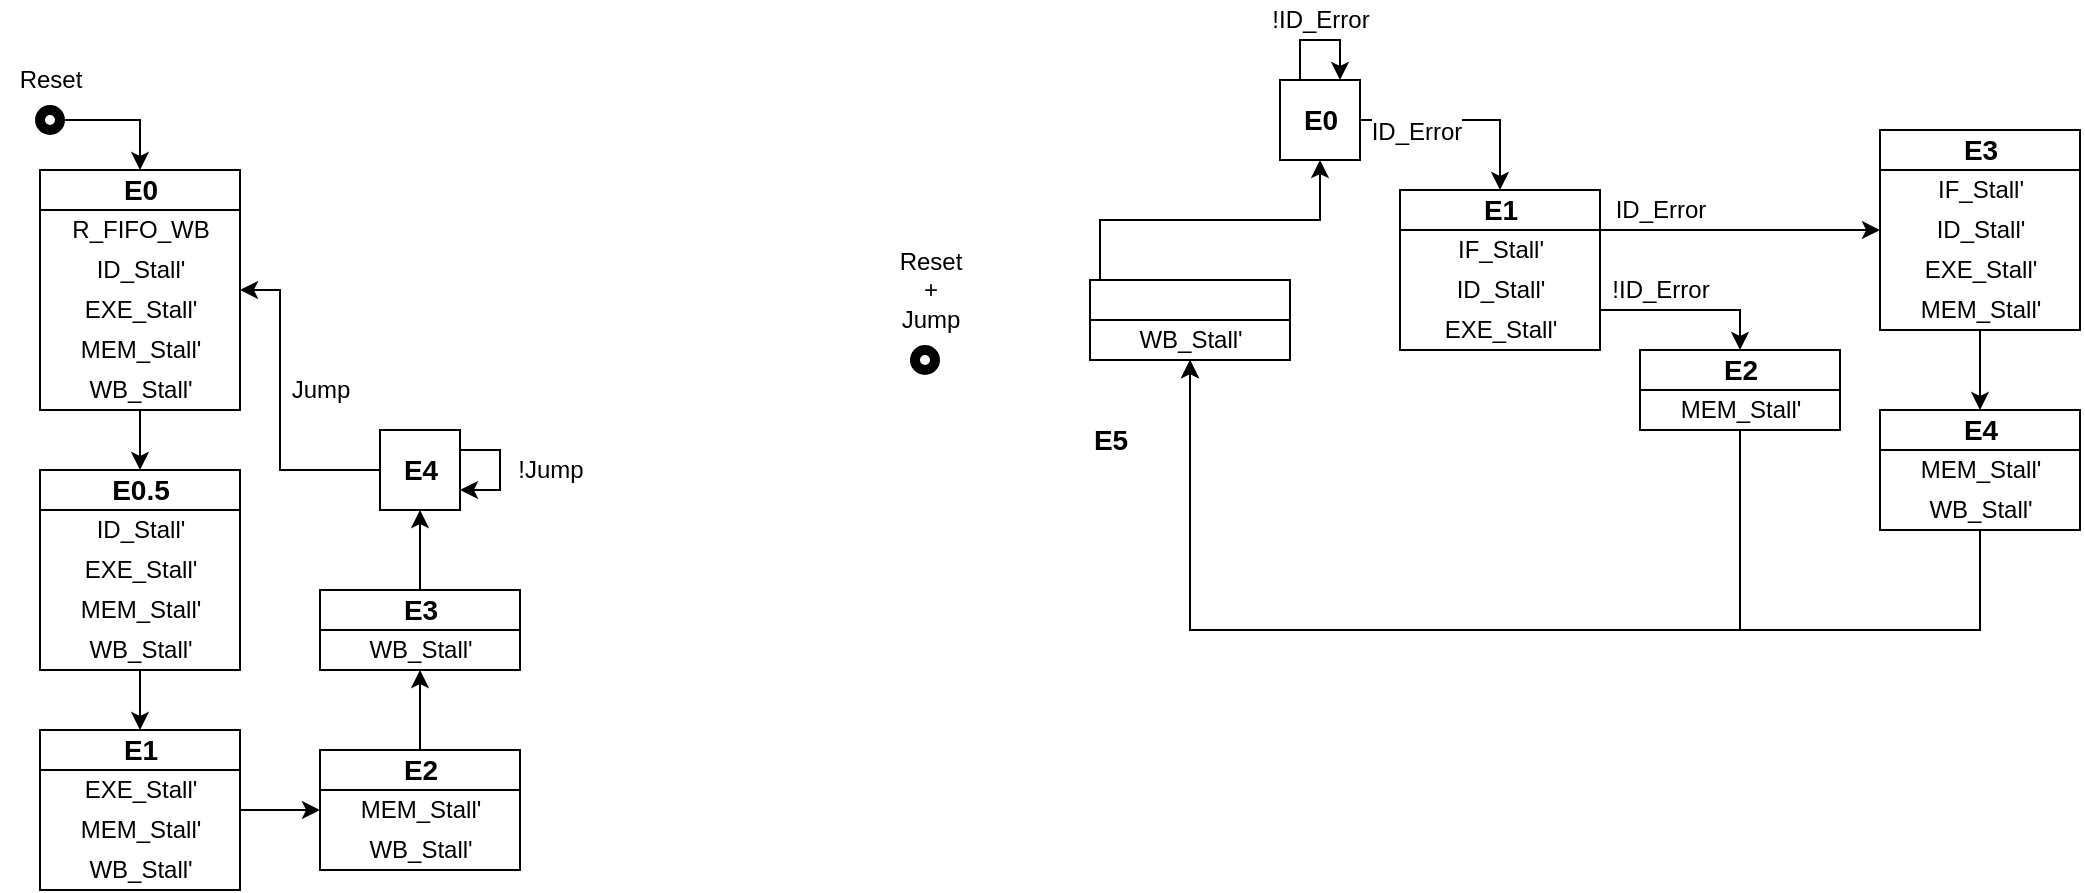 <mxfile version="12.3.2" type="device" pages="1"><diagram id="wVIn93GbR48whimxYSgq" name="Page-1"><mxGraphModel dx="988" dy="604" grid="1" gridSize="10" guides="1" tooltips="1" connect="1" arrows="1" fold="1" page="1" pageScale="1" pageWidth="4681" pageHeight="3300" math="0" shadow="0"><root><mxCell id="0"/><mxCell id="1" parent="0"/><mxCell id="Fwq8ffI-kvFn6STGJjtt-36" value="" style="group;flipH=0;" parent="1" vertex="1" connectable="0"><mxGeometry x="420" y="335" width="100" height="120" as="geometry"/></mxCell><mxCell id="Fwq8ffI-kvFn6STGJjtt-1" value="" style="rounded=0;whiteSpace=wrap;html=1;" parent="Fwq8ffI-kvFn6STGJjtt-36" vertex="1"><mxGeometry width="100" height="120" as="geometry"/></mxCell><mxCell id="Fwq8ffI-kvFn6STGJjtt-2" value="E0" style="text;html=1;align=center;verticalAlign=middle;resizable=0;points=[];;autosize=1;fontStyle=1;fontSize=14;" parent="Fwq8ffI-kvFn6STGJjtt-36" vertex="1"><mxGeometry x="35" width="30" height="20" as="geometry"/></mxCell><mxCell id="Fwq8ffI-kvFn6STGJjtt-3" value="R_FIFO_WB" style="text;html=1;align=center;verticalAlign=middle;resizable=0;points=[];;autosize=1;" parent="Fwq8ffI-kvFn6STGJjtt-36" vertex="1"><mxGeometry x="10" y="20" width="80" height="20" as="geometry"/></mxCell><mxCell id="Fwq8ffI-kvFn6STGJjtt-5" value="ID_Stall'" style="text;html=1;align=center;verticalAlign=middle;resizable=0;points=[];;autosize=1;fontSize=12;" parent="Fwq8ffI-kvFn6STGJjtt-36" vertex="1"><mxGeometry x="20" y="40" width="60" height="20" as="geometry"/></mxCell><mxCell id="Fwq8ffI-kvFn6STGJjtt-6" value="EXE_Stall'" style="text;html=1;align=center;verticalAlign=middle;resizable=0;points=[];;autosize=1;fontSize=12;" parent="Fwq8ffI-kvFn6STGJjtt-36" vertex="1"><mxGeometry x="15" y="60" width="70" height="20" as="geometry"/></mxCell><mxCell id="Fwq8ffI-kvFn6STGJjtt-7" value="MEM_Stall'" style="text;html=1;align=center;verticalAlign=middle;resizable=0;points=[];;autosize=1;fontSize=12;" parent="Fwq8ffI-kvFn6STGJjtt-36" vertex="1"><mxGeometry x="10" y="80" width="80" height="20" as="geometry"/></mxCell><mxCell id="Fwq8ffI-kvFn6STGJjtt-8" value="WB_Stall'" style="text;html=1;align=center;verticalAlign=middle;resizable=0;points=[];;autosize=1;fontSize=12;" parent="Fwq8ffI-kvFn6STGJjtt-36" vertex="1"><mxGeometry x="15" y="100" width="70" height="20" as="geometry"/></mxCell><mxCell id="Fwq8ffI-kvFn6STGJjtt-11" value="" style="endArrow=none;html=1;fontSize=12;" parent="Fwq8ffI-kvFn6STGJjtt-36" edge="1"><mxGeometry width="50" height="50" relative="1" as="geometry"><mxPoint y="20" as="sourcePoint"/><mxPoint x="100" y="20" as="targetPoint"/></mxGeometry></mxCell><mxCell id="Fwq8ffI-kvFn6STGJjtt-37" value="" style="group;flipH=0;" parent="1" vertex="1" connectable="0"><mxGeometry x="420" y="615" width="100" height="80" as="geometry"/></mxCell><mxCell id="Fwq8ffI-kvFn6STGJjtt-12" value="" style="rounded=0;whiteSpace=wrap;html=1;" parent="Fwq8ffI-kvFn6STGJjtt-37" vertex="1"><mxGeometry width="100" height="80" as="geometry"/></mxCell><mxCell id="Fwq8ffI-kvFn6STGJjtt-13" value="E1" style="text;html=1;align=center;verticalAlign=middle;resizable=0;points=[];;autosize=1;fontStyle=1;fontSize=14;" parent="Fwq8ffI-kvFn6STGJjtt-37" vertex="1"><mxGeometry x="35" width="30" height="20" as="geometry"/></mxCell><mxCell id="Fwq8ffI-kvFn6STGJjtt-17" value="EXE_Stall'" style="text;html=1;align=center;verticalAlign=middle;resizable=0;points=[];;autosize=1;fontSize=12;" parent="Fwq8ffI-kvFn6STGJjtt-37" vertex="1"><mxGeometry x="15" y="20" width="70" height="20" as="geometry"/></mxCell><mxCell id="Fwq8ffI-kvFn6STGJjtt-18" value="MEM_Stall'" style="text;html=1;align=center;verticalAlign=middle;resizable=0;points=[];;autosize=1;fontSize=12;" parent="Fwq8ffI-kvFn6STGJjtt-37" vertex="1"><mxGeometry x="10" y="40" width="80" height="20" as="geometry"/></mxCell><mxCell id="Fwq8ffI-kvFn6STGJjtt-19" value="WB_Stall'" style="text;html=1;align=center;verticalAlign=middle;resizable=0;points=[];;autosize=1;fontSize=12;" parent="Fwq8ffI-kvFn6STGJjtt-37" vertex="1"><mxGeometry x="15" y="60" width="70" height="20" as="geometry"/></mxCell><mxCell id="Fwq8ffI-kvFn6STGJjtt-20" value="" style="endArrow=none;html=1;fontSize=12;" parent="Fwq8ffI-kvFn6STGJjtt-37" edge="1"><mxGeometry width="50" height="50" relative="1" as="geometry"><mxPoint y="20" as="sourcePoint"/><mxPoint x="100" y="20" as="targetPoint"/></mxGeometry></mxCell><mxCell id="Fwq8ffI-kvFn6STGJjtt-38" value="" style="group;flipH=0;" parent="1" vertex="1" connectable="0"><mxGeometry x="560" y="625" width="100" height="60" as="geometry"/></mxCell><mxCell id="Fwq8ffI-kvFn6STGJjtt-22" value="" style="rounded=0;whiteSpace=wrap;html=1;" parent="Fwq8ffI-kvFn6STGJjtt-38" vertex="1"><mxGeometry width="100" height="60" as="geometry"/></mxCell><mxCell id="Fwq8ffI-kvFn6STGJjtt-23" value="E2" style="text;html=1;align=center;verticalAlign=middle;resizable=0;points=[];;autosize=1;fontStyle=1;fontSize=14;" parent="Fwq8ffI-kvFn6STGJjtt-38" vertex="1"><mxGeometry x="35" width="30" height="20" as="geometry"/></mxCell><mxCell id="Fwq8ffI-kvFn6STGJjtt-26" value="MEM_Stall'" style="text;html=1;align=center;verticalAlign=middle;resizable=0;points=[];;autosize=1;fontSize=12;" parent="Fwq8ffI-kvFn6STGJjtt-38" vertex="1"><mxGeometry x="10" y="20" width="80" height="20" as="geometry"/></mxCell><mxCell id="Fwq8ffI-kvFn6STGJjtt-27" value="WB_Stall'" style="text;html=1;align=center;verticalAlign=middle;resizable=0;points=[];;autosize=1;fontSize=12;" parent="Fwq8ffI-kvFn6STGJjtt-38" vertex="1"><mxGeometry x="15" y="40" width="70" height="20" as="geometry"/></mxCell><mxCell id="Fwq8ffI-kvFn6STGJjtt-28" value="" style="endArrow=none;html=1;fontSize=12;" parent="Fwq8ffI-kvFn6STGJjtt-38" edge="1"><mxGeometry width="50" height="50" relative="1" as="geometry"><mxPoint y="20" as="sourcePoint"/><mxPoint x="100" y="20" as="targetPoint"/></mxGeometry></mxCell><mxCell id="Fwq8ffI-kvFn6STGJjtt-39" value="" style="group;flipH=0;" parent="1" vertex="1" connectable="0"><mxGeometry x="560" y="545" width="100" height="40" as="geometry"/></mxCell><mxCell id="Fwq8ffI-kvFn6STGJjtt-29" value="" style="rounded=0;whiteSpace=wrap;html=1;" parent="Fwq8ffI-kvFn6STGJjtt-39" vertex="1"><mxGeometry width="100" height="40" as="geometry"/></mxCell><mxCell id="Fwq8ffI-kvFn6STGJjtt-30" value="E3" style="text;html=1;align=center;verticalAlign=middle;resizable=0;points=[];;autosize=1;fontStyle=1;fontSize=14;" parent="Fwq8ffI-kvFn6STGJjtt-39" vertex="1"><mxGeometry x="35" width="30" height="20" as="geometry"/></mxCell><mxCell id="Fwq8ffI-kvFn6STGJjtt-34" value="WB_Stall'" style="text;html=1;align=center;verticalAlign=middle;resizable=0;points=[];;autosize=1;fontSize=12;" parent="Fwq8ffI-kvFn6STGJjtt-39" vertex="1"><mxGeometry x="15" y="20" width="70" height="20" as="geometry"/></mxCell><mxCell id="Fwq8ffI-kvFn6STGJjtt-35" value="" style="endArrow=none;html=1;fontSize=12;" parent="Fwq8ffI-kvFn6STGJjtt-39" edge="1"><mxGeometry width="50" height="50" relative="1" as="geometry"><mxPoint y="20" as="sourcePoint"/><mxPoint x="100" y="20" as="targetPoint"/></mxGeometry></mxCell><mxCell id="Fwq8ffI-kvFn6STGJjtt-44" value="" style="rounded=0;whiteSpace=wrap;html=1;" parent="1" vertex="1"><mxGeometry x="590" y="465" width="40" height="40" as="geometry"/></mxCell><mxCell id="Fwq8ffI-kvFn6STGJjtt-95" value="" style="edgeStyle=orthogonalEdgeStyle;rounded=0;orthogonalLoop=1;jettySize=auto;html=1;fontSize=12;" parent="1" source="Fwq8ffI-kvFn6STGJjtt-44" target="Fwq8ffI-kvFn6STGJjtt-1" edge="1"><mxGeometry relative="1" as="geometry"><mxPoint x="560" y="515" as="sourcePoint"/><Array as="points"><mxPoint x="540" y="485"/><mxPoint x="540" y="395"/></Array></mxGeometry></mxCell><mxCell id="Fwq8ffI-kvFn6STGJjtt-118" value="Jump" style="text;html=1;align=center;verticalAlign=middle;resizable=0;points=[];;labelBackgroundColor=#ffffff;fontSize=12;" parent="Fwq8ffI-kvFn6STGJjtt-95" vertex="1" connectable="0"><mxGeometry x="0.029" y="-2" relative="1" as="geometry"><mxPoint x="18" y="-8" as="offset"/></mxGeometry></mxCell><mxCell id="Fwq8ffI-kvFn6STGJjtt-45" value="E4" style="text;html=1;align=center;verticalAlign=middle;resizable=0;points=[];;autosize=1;fontStyle=1;fontSize=14;" parent="1" vertex="1"><mxGeometry x="595" y="475" width="30" height="20" as="geometry"/></mxCell><mxCell id="Fwq8ffI-kvFn6STGJjtt-90" value="" style="edgeStyle=orthogonalEdgeStyle;rounded=0;orthogonalLoop=1;jettySize=auto;html=1;fontSize=12;" parent="1" source="Fwq8ffI-kvFn6STGJjtt-30" target="Fwq8ffI-kvFn6STGJjtt-44" edge="1"><mxGeometry relative="1" as="geometry"/></mxCell><mxCell id="Fwq8ffI-kvFn6STGJjtt-91" value="" style="edgeStyle=orthogonalEdgeStyle;rounded=0;orthogonalLoop=1;jettySize=auto;html=1;fontSize=12;" parent="1" source="Fwq8ffI-kvFn6STGJjtt-23" target="Fwq8ffI-kvFn6STGJjtt-29" edge="1"><mxGeometry relative="1" as="geometry"/></mxCell><mxCell id="Fwq8ffI-kvFn6STGJjtt-93" value="" style="edgeStyle=orthogonalEdgeStyle;rounded=0;orthogonalLoop=1;jettySize=auto;html=1;fontSize=12;" parent="1" source="Fwq8ffI-kvFn6STGJjtt-12" target="Fwq8ffI-kvFn6STGJjtt-22" edge="1"><mxGeometry relative="1" as="geometry"><mxPoint x="560" y="705" as="targetPoint"/></mxGeometry></mxCell><mxCell id="Fwq8ffI-kvFn6STGJjtt-94" value="" style="edgeStyle=orthogonalEdgeStyle;rounded=0;orthogonalLoop=1;jettySize=auto;html=1;fontSize=12;" parent="1" source="Fwq8ffI-kvFn6STGJjtt-1" target="hf9-BYbBCpryk7rX8mR3-2" edge="1"><mxGeometry relative="1" as="geometry"/></mxCell><mxCell id="Fwq8ffI-kvFn6STGJjtt-115" value="" style="edgeStyle=orthogonalEdgeStyle;rounded=0;orthogonalLoop=1;jettySize=auto;html=1;fontSize=12;" parent="1" source="Fwq8ffI-kvFn6STGJjtt-112" target="Fwq8ffI-kvFn6STGJjtt-1" edge="1"><mxGeometry relative="1" as="geometry"><mxPoint x="480" y="275" as="targetPoint"/><Array as="points"><mxPoint x="470" y="310"/></Array></mxGeometry></mxCell><mxCell id="Fwq8ffI-kvFn6STGJjtt-116" value="Reset" style="text;html=1;align=center;verticalAlign=middle;resizable=0;points=[];;autosize=1;fontSize=12;" parent="1" vertex="1"><mxGeometry x="400" y="280" width="50" height="20" as="geometry"/></mxCell><mxCell id="Fwq8ffI-kvFn6STGJjtt-112" value="" style="ellipse;whiteSpace=wrap;html=1;fontSize=12;strokeWidth=5;" parent="1" vertex="1"><mxGeometry x="420" y="305" width="10" height="10" as="geometry"/></mxCell><mxCell id="Fwq8ffI-kvFn6STGJjtt-120" style="edgeStyle=orthogonalEdgeStyle;rounded=0;orthogonalLoop=1;jettySize=auto;html=1;exitX=1;exitY=0.25;exitDx=0;exitDy=0;entryX=1;entryY=0.75;entryDx=0;entryDy=0;fontSize=12;" parent="1" source="Fwq8ffI-kvFn6STGJjtt-44" target="Fwq8ffI-kvFn6STGJjtt-44" edge="1"><mxGeometry relative="1" as="geometry"><Array as="points"><mxPoint x="650" y="475"/><mxPoint x="650" y="495"/></Array></mxGeometry></mxCell><mxCell id="Fwq8ffI-kvFn6STGJjtt-121" value="!Jump" style="text;html=1;align=center;verticalAlign=middle;resizable=0;points=[];;autosize=1;fontSize=12;" parent="1" vertex="1"><mxGeometry x="650" y="475" width="50" height="20" as="geometry"/></mxCell><mxCell id="hf9-BYbBCpryk7rX8mR3-13" value="" style="edgeStyle=orthogonalEdgeStyle;rounded=0;orthogonalLoop=1;jettySize=auto;html=1;" parent="1" source="hf9-BYbBCpryk7rX8mR3-2" target="Fwq8ffI-kvFn6STGJjtt-12" edge="1"><mxGeometry relative="1" as="geometry"><mxPoint x="350" y="705" as="targetPoint"/></mxGeometry></mxCell><mxCell id="hf9-BYbBCpryk7rX8mR3-14" value="" style="group" parent="1" vertex="1" connectable="0"><mxGeometry x="420" y="485" width="100" height="100" as="geometry"/></mxCell><mxCell id="hf9-BYbBCpryk7rX8mR3-2" value="" style="rounded=0;whiteSpace=wrap;html=1;" parent="hf9-BYbBCpryk7rX8mR3-14" vertex="1"><mxGeometry width="100" height="100" as="geometry"/></mxCell><mxCell id="hf9-BYbBCpryk7rX8mR3-3" value="E0.5" style="text;html=1;align=center;verticalAlign=middle;resizable=0;points=[];;autosize=1;fontStyle=1;fontSize=14;" parent="hf9-BYbBCpryk7rX8mR3-14" vertex="1"><mxGeometry x="30" width="40" height="20" as="geometry"/></mxCell><mxCell id="hf9-BYbBCpryk7rX8mR3-5" value="ID_Stall'" style="text;html=1;align=center;verticalAlign=middle;resizable=0;points=[];;autosize=1;fontSize=12;" parent="hf9-BYbBCpryk7rX8mR3-14" vertex="1"><mxGeometry x="20" y="20" width="60" height="20" as="geometry"/></mxCell><mxCell id="hf9-BYbBCpryk7rX8mR3-6" value="EXE_Stall'" style="text;html=1;align=center;verticalAlign=middle;resizable=0;points=[];;autosize=1;fontSize=12;" parent="hf9-BYbBCpryk7rX8mR3-14" vertex="1"><mxGeometry x="15" y="40" width="70" height="20" as="geometry"/></mxCell><mxCell id="hf9-BYbBCpryk7rX8mR3-7" value="MEM_Stall'" style="text;html=1;align=center;verticalAlign=middle;resizable=0;points=[];;autosize=1;fontSize=12;" parent="hf9-BYbBCpryk7rX8mR3-14" vertex="1"><mxGeometry x="10" y="60" width="80" height="20" as="geometry"/></mxCell><mxCell id="hf9-BYbBCpryk7rX8mR3-8" value="WB_Stall'" style="text;html=1;align=center;verticalAlign=middle;resizable=0;points=[];;autosize=1;fontSize=12;" parent="hf9-BYbBCpryk7rX8mR3-14" vertex="1"><mxGeometry x="15" y="80" width="70" height="20" as="geometry"/></mxCell><mxCell id="hf9-BYbBCpryk7rX8mR3-9" value="" style="endArrow=none;html=1;fontSize=12;" parent="hf9-BYbBCpryk7rX8mR3-14" edge="1"><mxGeometry width="50" height="50" relative="1" as="geometry"><mxPoint y="20" as="sourcePoint"/><mxPoint x="100" y="20" as="targetPoint"/></mxGeometry></mxCell><mxCell id="8OUU7wGQ_DXZ9c7oe0NR-23" value="" style="group;flipH=0;" vertex="1" connectable="0" parent="1"><mxGeometry x="945" y="390" width="100" height="40" as="geometry"/></mxCell><mxCell id="8OUU7wGQ_DXZ9c7oe0NR-24" value="" style="rounded=0;whiteSpace=wrap;html=1;" vertex="1" parent="8OUU7wGQ_DXZ9c7oe0NR-23"><mxGeometry width="100" height="40" as="geometry"/></mxCell><mxCell id="8OUU7wGQ_DXZ9c7oe0NR-26" value="WB_Stall'" style="text;html=1;align=center;verticalAlign=middle;resizable=0;points=[];;autosize=1;fontSize=12;" vertex="1" parent="8OUU7wGQ_DXZ9c7oe0NR-23"><mxGeometry x="15" y="20" width="70" height="20" as="geometry"/></mxCell><mxCell id="8OUU7wGQ_DXZ9c7oe0NR-27" value="" style="endArrow=none;html=1;fontSize=12;" edge="1" parent="8OUU7wGQ_DXZ9c7oe0NR-23"><mxGeometry width="50" height="50" relative="1" as="geometry"><mxPoint y="20" as="sourcePoint"/><mxPoint x="100" y="20" as="targetPoint"/></mxGeometry></mxCell><mxCell id="8OUU7wGQ_DXZ9c7oe0NR-28" value="" style="edgeStyle=orthogonalEdgeStyle;rounded=0;orthogonalLoop=1;jettySize=auto;html=1;fontSize=12;" edge="1" parent="1" source="8OUU7wGQ_DXZ9c7oe0NR-30" target="8OUU7wGQ_DXZ9c7oe0NR-35"><mxGeometry relative="1" as="geometry"/></mxCell><mxCell id="8OUU7wGQ_DXZ9c7oe0NR-29" value="ID_Error" style="text;html=1;align=center;verticalAlign=middle;resizable=0;points=[];;labelBackgroundColor=#ffffff;fontSize=12;" vertex="1" connectable="0" parent="8OUU7wGQ_DXZ9c7oe0NR-28"><mxGeometry x="0.15" y="-3" relative="1" as="geometry"><mxPoint x="-33" y="3" as="offset"/></mxGeometry></mxCell><mxCell id="8OUU7wGQ_DXZ9c7oe0NR-30" value="" style="rounded=0;whiteSpace=wrap;html=1;" vertex="1" parent="1"><mxGeometry x="1040" y="290" width="40" height="40" as="geometry"/></mxCell><mxCell id="8OUU7wGQ_DXZ9c7oe0NR-33" value="E0" style="text;html=1;align=center;verticalAlign=middle;resizable=0;points=[];;autosize=1;fontStyle=1;fontSize=14;" vertex="1" parent="1"><mxGeometry x="1045" y="300" width="30" height="20" as="geometry"/></mxCell><mxCell id="8OUU7wGQ_DXZ9c7oe0NR-34" value="" style="group" vertex="1" connectable="0" parent="1"><mxGeometry x="1100" y="345" width="100" height="80" as="geometry"/></mxCell><mxCell id="8OUU7wGQ_DXZ9c7oe0NR-35" value="" style="rounded=0;whiteSpace=wrap;html=1;" vertex="1" parent="8OUU7wGQ_DXZ9c7oe0NR-34"><mxGeometry width="100" height="80" as="geometry"/></mxCell><mxCell id="8OUU7wGQ_DXZ9c7oe0NR-36" value="E1" style="text;html=1;align=center;verticalAlign=middle;resizable=0;points=[];;autosize=1;fontStyle=1;fontSize=14;" vertex="1" parent="8OUU7wGQ_DXZ9c7oe0NR-34"><mxGeometry x="35" width="30" height="20" as="geometry"/></mxCell><mxCell id="8OUU7wGQ_DXZ9c7oe0NR-37" value="ID_Stall'" style="text;html=1;align=center;verticalAlign=middle;resizable=0;points=[];;autosize=1;fontSize=12;" vertex="1" parent="8OUU7wGQ_DXZ9c7oe0NR-34"><mxGeometry x="20" y="40" width="60" height="20" as="geometry"/></mxCell><mxCell id="8OUU7wGQ_DXZ9c7oe0NR-38" value="EXE_Stall'" style="text;html=1;align=center;verticalAlign=middle;resizable=0;points=[];;autosize=1;fontSize=12;" vertex="1" parent="8OUU7wGQ_DXZ9c7oe0NR-34"><mxGeometry x="15" y="60" width="70" height="20" as="geometry"/></mxCell><mxCell id="8OUU7wGQ_DXZ9c7oe0NR-39" value="" style="endArrow=none;html=1;fontSize=12;" edge="1" parent="8OUU7wGQ_DXZ9c7oe0NR-34"><mxGeometry width="50" height="50" relative="1" as="geometry"><mxPoint y="20" as="sourcePoint"/><mxPoint x="100" y="20" as="targetPoint"/></mxGeometry></mxCell><mxCell id="8OUU7wGQ_DXZ9c7oe0NR-40" value="IF_Stall'" style="text;html=1;align=center;verticalAlign=middle;resizable=0;points=[];;autosize=1;fontSize=12;" vertex="1" parent="8OUU7wGQ_DXZ9c7oe0NR-34"><mxGeometry x="20" y="20" width="60" height="20" as="geometry"/></mxCell><mxCell id="8OUU7wGQ_DXZ9c7oe0NR-41" value="" style="group" vertex="1" connectable="0" parent="1"><mxGeometry x="1340" y="315" width="100" height="100" as="geometry"/></mxCell><mxCell id="8OUU7wGQ_DXZ9c7oe0NR-42" value="" style="rounded=0;whiteSpace=wrap;html=1;" vertex="1" parent="8OUU7wGQ_DXZ9c7oe0NR-41"><mxGeometry width="100" height="100" as="geometry"/></mxCell><mxCell id="8OUU7wGQ_DXZ9c7oe0NR-43" value="E3" style="text;html=1;align=center;verticalAlign=middle;resizable=0;points=[];;autosize=1;fontStyle=1;fontSize=14;" vertex="1" parent="8OUU7wGQ_DXZ9c7oe0NR-41"><mxGeometry x="35" width="30" height="20" as="geometry"/></mxCell><mxCell id="8OUU7wGQ_DXZ9c7oe0NR-44" value="ID_Stall'" style="text;html=1;align=center;verticalAlign=middle;resizable=0;points=[];;autosize=1;fontSize=12;" vertex="1" parent="8OUU7wGQ_DXZ9c7oe0NR-41"><mxGeometry x="20" y="40" width="60" height="20" as="geometry"/></mxCell><mxCell id="8OUU7wGQ_DXZ9c7oe0NR-45" value="EXE_Stall'" style="text;html=1;align=center;verticalAlign=middle;resizable=0;points=[];;autosize=1;fontSize=12;" vertex="1" parent="8OUU7wGQ_DXZ9c7oe0NR-41"><mxGeometry x="15" y="60" width="70" height="20" as="geometry"/></mxCell><mxCell id="8OUU7wGQ_DXZ9c7oe0NR-46" value="" style="endArrow=none;html=1;fontSize=12;" edge="1" parent="8OUU7wGQ_DXZ9c7oe0NR-41"><mxGeometry width="50" height="50" relative="1" as="geometry"><mxPoint y="20" as="sourcePoint"/><mxPoint x="100" y="20" as="targetPoint"/></mxGeometry></mxCell><mxCell id="8OUU7wGQ_DXZ9c7oe0NR-47" value="IF_Stall'" style="text;html=1;align=center;verticalAlign=middle;resizable=0;points=[];;autosize=1;fontSize=12;" vertex="1" parent="8OUU7wGQ_DXZ9c7oe0NR-41"><mxGeometry x="20" y="20" width="60" height="20" as="geometry"/></mxCell><mxCell id="8OUU7wGQ_DXZ9c7oe0NR-48" value="MEM_Stall'" style="text;html=1;align=center;verticalAlign=middle;resizable=0;points=[];;autosize=1;fontSize=12;" vertex="1" parent="8OUU7wGQ_DXZ9c7oe0NR-41"><mxGeometry x="10" y="80" width="80" height="20" as="geometry"/></mxCell><mxCell id="8OUU7wGQ_DXZ9c7oe0NR-49" value="" style="group" vertex="1" connectable="0" parent="1"><mxGeometry x="1220" y="425" width="100" height="40" as="geometry"/></mxCell><mxCell id="8OUU7wGQ_DXZ9c7oe0NR-50" value="" style="rounded=0;whiteSpace=wrap;html=1;" vertex="1" parent="8OUU7wGQ_DXZ9c7oe0NR-49"><mxGeometry width="100" height="40" as="geometry"/></mxCell><mxCell id="8OUU7wGQ_DXZ9c7oe0NR-51" value="E2" style="text;html=1;align=center;verticalAlign=middle;resizable=0;points=[];;autosize=1;fontStyle=1;fontSize=14;" vertex="1" parent="8OUU7wGQ_DXZ9c7oe0NR-49"><mxGeometry x="35" width="30" height="20" as="geometry"/></mxCell><mxCell id="8OUU7wGQ_DXZ9c7oe0NR-52" value="" style="endArrow=none;html=1;fontSize=12;" edge="1" parent="8OUU7wGQ_DXZ9c7oe0NR-49"><mxGeometry width="50" height="50" relative="1" as="geometry"><mxPoint y="20" as="sourcePoint"/><mxPoint x="100" y="20" as="targetPoint"/></mxGeometry></mxCell><mxCell id="8OUU7wGQ_DXZ9c7oe0NR-53" value="MEM_Stall'" style="text;html=1;align=center;verticalAlign=middle;resizable=0;points=[];;autosize=1;fontSize=12;" vertex="1" parent="8OUU7wGQ_DXZ9c7oe0NR-49"><mxGeometry x="10" y="20" width="80" height="20" as="geometry"/></mxCell><mxCell id="8OUU7wGQ_DXZ9c7oe0NR-54" style="edgeStyle=orthogonalEdgeStyle;rounded=0;orthogonalLoop=1;jettySize=auto;html=1;exitX=1;exitY=0.75;exitDx=0;exitDy=0;fontSize=12;" edge="1" parent="1" source="8OUU7wGQ_DXZ9c7oe0NR-35" target="8OUU7wGQ_DXZ9c7oe0NR-50"><mxGeometry relative="1" as="geometry"><Array as="points"><mxPoint x="1270" y="405"/></Array></mxGeometry></mxCell><mxCell id="8OUU7wGQ_DXZ9c7oe0NR-55" value="" style="edgeStyle=orthogonalEdgeStyle;rounded=0;orthogonalLoop=1;jettySize=auto;html=1;fontSize=12;" edge="1" parent="1" source="8OUU7wGQ_DXZ9c7oe0NR-53" target="8OUU7wGQ_DXZ9c7oe0NR-24"><mxGeometry relative="1" as="geometry"><mxPoint x="1260" y="585" as="targetPoint"/><Array as="points"><mxPoint x="1270" y="565"/></Array></mxGeometry></mxCell><mxCell id="8OUU7wGQ_DXZ9c7oe0NR-56" value="" style="edgeStyle=orthogonalEdgeStyle;rounded=0;orthogonalLoop=1;jettySize=auto;html=1;fontSize=12;exitX=0.5;exitY=0;exitDx=0;exitDy=0;" edge="1" parent="1" source="8OUU7wGQ_DXZ9c7oe0NR-24" target="8OUU7wGQ_DXZ9c7oe0NR-30"><mxGeometry relative="1" as="geometry"><mxPoint x="950" y="340" as="sourcePoint"/><Array as="points"><mxPoint x="950" y="390"/><mxPoint x="950" y="360"/><mxPoint x="1060" y="360"/></Array></mxGeometry></mxCell><mxCell id="8OUU7wGQ_DXZ9c7oe0NR-60" style="edgeStyle=orthogonalEdgeStyle;rounded=0;orthogonalLoop=1;jettySize=auto;html=1;exitX=1;exitY=0.25;exitDx=0;exitDy=0;fontSize=12;" edge="1" parent="1" source="8OUU7wGQ_DXZ9c7oe0NR-35" target="8OUU7wGQ_DXZ9c7oe0NR-42"><mxGeometry relative="1" as="geometry"/></mxCell><mxCell id="8OUU7wGQ_DXZ9c7oe0NR-61" value="" style="group" vertex="1" connectable="0" parent="1"><mxGeometry x="1340" y="455" width="100" height="60" as="geometry"/></mxCell><mxCell id="8OUU7wGQ_DXZ9c7oe0NR-62" value="" style="rounded=0;whiteSpace=wrap;html=1;" vertex="1" parent="8OUU7wGQ_DXZ9c7oe0NR-61"><mxGeometry width="100" height="60" as="geometry"/></mxCell><mxCell id="8OUU7wGQ_DXZ9c7oe0NR-63" value="E4" style="text;html=1;align=center;verticalAlign=middle;resizable=0;points=[];;autosize=1;fontStyle=1;fontSize=14;" vertex="1" parent="8OUU7wGQ_DXZ9c7oe0NR-61"><mxGeometry x="35" width="30" height="20" as="geometry"/></mxCell><mxCell id="8OUU7wGQ_DXZ9c7oe0NR-64" value="WB_Stall'" style="text;html=1;align=center;verticalAlign=middle;resizable=0;points=[];;autosize=1;fontSize=12;" vertex="1" parent="8OUU7wGQ_DXZ9c7oe0NR-61"><mxGeometry x="15" y="40" width="70" height="20" as="geometry"/></mxCell><mxCell id="8OUU7wGQ_DXZ9c7oe0NR-65" value="" style="endArrow=none;html=1;fontSize=12;" edge="1" parent="8OUU7wGQ_DXZ9c7oe0NR-61"><mxGeometry width="50" height="50" relative="1" as="geometry"><mxPoint y="20" as="sourcePoint"/><mxPoint x="100" y="20" as="targetPoint"/></mxGeometry></mxCell><mxCell id="8OUU7wGQ_DXZ9c7oe0NR-66" value="MEM_Stall'" style="text;html=1;align=center;verticalAlign=middle;resizable=0;points=[];;autosize=1;fontSize=12;" vertex="1" parent="8OUU7wGQ_DXZ9c7oe0NR-61"><mxGeometry x="10" y="20" width="80" height="20" as="geometry"/></mxCell><mxCell id="8OUU7wGQ_DXZ9c7oe0NR-67" value="" style="edgeStyle=orthogonalEdgeStyle;rounded=0;orthogonalLoop=1;jettySize=auto;html=1;fontSize=12;" edge="1" parent="1" source="8OUU7wGQ_DXZ9c7oe0NR-48" target="8OUU7wGQ_DXZ9c7oe0NR-62"><mxGeometry relative="1" as="geometry"/></mxCell><mxCell id="8OUU7wGQ_DXZ9c7oe0NR-68" value="" style="edgeStyle=orthogonalEdgeStyle;rounded=0;orthogonalLoop=1;jettySize=auto;html=1;fontSize=12;" edge="1" parent="1" source="8OUU7wGQ_DXZ9c7oe0NR-62" target="8OUU7wGQ_DXZ9c7oe0NR-24"><mxGeometry relative="1" as="geometry"><mxPoint x="1380" y="595" as="targetPoint"/><Array as="points"><mxPoint x="1390" y="565"/></Array></mxGeometry></mxCell><mxCell id="8OUU7wGQ_DXZ9c7oe0NR-70" value="Reset&lt;br&gt;+&lt;br&gt;Jump" style="text;html=1;align=center;verticalAlign=middle;resizable=0;points=[];;autosize=1;fontSize=12;" vertex="1" parent="1"><mxGeometry x="840" y="370" width="50" height="50" as="geometry"/></mxCell><mxCell id="8OUU7wGQ_DXZ9c7oe0NR-72" style="edgeStyle=orthogonalEdgeStyle;rounded=0;orthogonalLoop=1;jettySize=auto;html=1;exitX=0.25;exitY=0;exitDx=0;exitDy=0;entryX=0.75;entryY=0;entryDx=0;entryDy=0;fontSize=12;" edge="1" parent="1" source="8OUU7wGQ_DXZ9c7oe0NR-30" target="8OUU7wGQ_DXZ9c7oe0NR-30"><mxGeometry relative="1" as="geometry"><Array as="points"><mxPoint x="1050" y="270"/><mxPoint x="1070" y="270"/></Array></mxGeometry></mxCell><mxCell id="8OUU7wGQ_DXZ9c7oe0NR-73" value="!ID_Error" style="text;html=1;align=center;verticalAlign=middle;resizable=0;points=[];;autosize=1;fontSize=12;" vertex="1" parent="1"><mxGeometry x="1030" y="250" width="60" height="20" as="geometry"/></mxCell><mxCell id="8OUU7wGQ_DXZ9c7oe0NR-74" value="ID_Error" style="text;html=1;align=center;verticalAlign=middle;resizable=0;points=[];;autosize=1;fontSize=12;" vertex="1" parent="1"><mxGeometry x="1200" y="345" width="60" height="20" as="geometry"/></mxCell><mxCell id="8OUU7wGQ_DXZ9c7oe0NR-75" value="!ID_Error" style="text;html=1;align=center;verticalAlign=middle;resizable=0;points=[];;autosize=1;fontSize=12;" vertex="1" parent="1"><mxGeometry x="1200" y="385" width="60" height="20" as="geometry"/></mxCell><mxCell id="8OUU7wGQ_DXZ9c7oe0NR-94" value="" style="ellipse;whiteSpace=wrap;html=1;fontSize=12;strokeWidth=5;" vertex="1" parent="1"><mxGeometry x="857.5" y="425" width="10" height="10" as="geometry"/></mxCell><mxCell id="8OUU7wGQ_DXZ9c7oe0NR-25" value="E5" style="text;html=1;align=center;verticalAlign=middle;resizable=0;points=[];;autosize=1;fontStyle=1;fontSize=14;" vertex="1" parent="1"><mxGeometry x="940" y="460" width="30" height="20" as="geometry"/></mxCell></root></mxGraphModel></diagram></mxfile>
